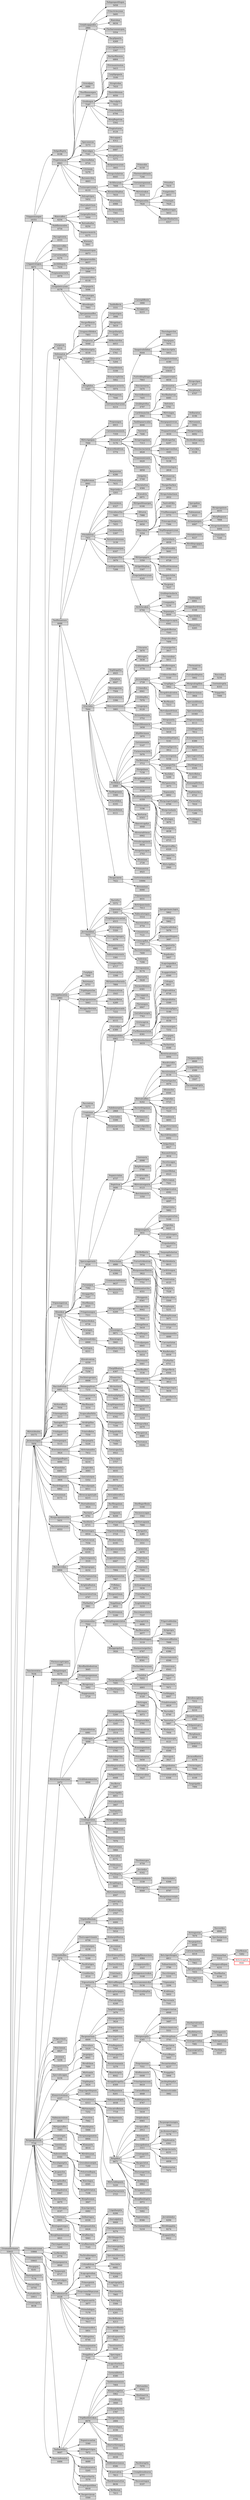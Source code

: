 digraph g { 
graph [rankdir=LR]
node [shape=record fillcolor=lightgrey style=filled]
  Grumanhivinaux [label="Grumanhivinaux|55925"]
  Tripganmangax [label="Tripganmangax|10351"]
  Delgnifleptix [label="Delgnifleptix|8198"]
  Preptricinvax [label="Preptricinvax|8963"]
  Gorplicapgankix [label="Gorplicapgankix|2884"]
  Nabganganblogax [label="Nabganganblogax|5058"]
  Frincricincynax [label="Frincricincynax|5695"]
  Rimtobax [label="Rimtobax|6634"]
  Flerbarunnmicpox [label="Flerbarunnmicpox|5554"]
  Racplipantix [label="Racplipantix|4269"]
  Gruvalpax [label="Gruvalpax|4480"]
  Thorflimmonpex [label="Thorflimmonpex|2886"]
  Grudengux [label="Grudengux|7187"]
  Carcrapliaarmux [label="Carcrapliaarmux|3347"]
  Racbarflimmux [label="Racbarflimmux|6804"]
  Privinumirentox [label="Privinumirentox|5415"]
  Carpligegasix [label="Carpligegasix|3100"]
  Stroptrolax [label="Stroptrolax|7410"]
  Thorstibloinox [label="Thorstibloinox|4056"]
  Racvalptix [label="Racvalptix|7533"]
  Cronvinulafux [label="Cronvinulafux|6794"]
  Morgflegetrax [label="Morgflegetrax|5502"]
  Preptortorox [label="Preptortorox|4124"]
  Specunnvax [label="Specunnvax|3173"]
  Rimvalgax [label="Rimvalgax|7341"]
  Retcappax [label="Retcappax|4312"]
  Cronscamux [label="Cronscamux|6687"]
  Stropblepvax [label="Stropblepvax|5272"]
  Atripanrencynax [label="Atripanrencynax|3603"]
  Stropcriulatrax [label="Stropcriulatrax|8445"]
  Docrenflelox [label="Docrenflelox|6724"]
  Crivinnax [label="Crivinnax|5279"]
  Berumicrilex [label="Berumicrilex|4603"]
  Furmocgercynax [label="Furmocgercynax|6133"]
  Atriblocynax [label="Atriblocynax|7668"]
  Primockix [label="Primockix|6159"]
  Flerrenvaldrianix [label="Flerrenvaldrianix|7246"]
  Gorunnrapannax [label="Gorunnrapannax|8335"]
  Mirtstirakox [label="Mirtstirakox|5114"]
  Morgmonfux [label="Morgmonfux|7826"]
  Priverlox [label="Priverlox|7419"]
  Furgatrolex [label="Furgatrolex|4653"]
  Criunnpix [label="Criunnpix|7929"]
  Nabflimtrogax [label="Nabflimtrogax|5653"]
  Thorgerflimbartex [label="Thorgerflimbartex|6317"]
  Biromicblepbax [label="Biromicblepbax|7610"]
  Krarenaux [label="Krarenaux|6988"]
  Racdenunnkix [label="Racdenunnkix|7561"]
  Retulascarastax [label="Retulascarastax|7679"]
  Delcaptripex [label="Delcaptripex|5452"]
  Rimscaflex [label="Rimscaflex|6254"]
  Diorvaleetrinox [label="Diorvaleetrinox|6927"]
  Gorgerplicrinox [label="Gorgerplicrinox|5444"]
  Retradenfux [label="Retradenfux|8250"]
  Nepmocmonvix [label="Nepmocmonvix|6275"]
  Klorasix [label="Klorasix|5841"]
  Nabflimmonlex [label="Nabflimmonlex|4754"]
  Crigantrotopox [label="Crigantrotopox|9471"]
  Paccaptrorox [label="Paccaptrorox|4333"]
  Biromicvalkix [label="Biromicvalkix|7880"]
  Carvermonfux [label="Carvermonfux|6276"]
  Jochiblepsix [label="Jochiblepsix|7430"]
  Priramantropax [label="Priramantropax|6673"]
  Morgaarumikix [label="Morgaarumikix|8657"]
  Prepmonracrarix [label="Prepmonracrarix|4978"]
  Grugnimiccynax [label="Grugnimiccynax|6178"]
  Noccingerbax [label="Noccingerbax|5896"]
  Gruumicinkox [label="Gruumicinkox|6118"]
  Furgegarix [label="Furgegarix|5096"]
  Specmocgax [label="Specmocgax|5196"]
  Alteedenpix [label="Alteedenpix|7993"]
  Specpanmanflex [label="Specpanmanflex|6314"]
  Mirtstidenlex [label="Mirtstidenlex|10173"]
  Jocmonvingux [label="Jocmonvingux|7856"]
  Furgavax [label="Furgavax|4214"]
  Delrenatox [label="Delrenatox|6242"]
  Nocgerflemux [label="Nocgerflemux|6770"]
  Grugancriblokox [label="Grugancriblokox|7463"]
  Preptorox [label="Preptorox|5048"]
  Tanbloflevix [label="Tanbloflevix|3331"]
  Careepliflenix [label="Careepliflenix|3990"]
  Stropgevax [label="Stropgevax|6215"]
  Gorgestigux [label="Gorgestigux|3996"]
  Birogeinax [label="Birogeinax|5619"]
  Docgnibarpix [label="Docgnibarpix|7329"]
  Altflecratrilox [label="Altflecratrilox|6053"]
  Mirtblostiptix [label="Mirtblostiptix|4539"]
  Atriplidyx [label="Atriplidyx|6387"]
  Furverkix [label="Furverkix|5761"]
  Gruvalvix [label="Gruvalvix|5204"]
  Criaarbloinox [label="Criaarbloinox|5109"]
  Strophilox [label="Strophilox|5187"]
  Kloscacrapliclox [label="Kloscacrapliclox|5662"]
  Prepaarscacinvix [label="Prepaarscacinvix|5974"]
  Bertoaarnox [label="Bertoaarnox|7046"]
  Gorramocbarcynax [label="Gorramocbarcynax|6214"]
  Tangnivalulabax [label="Tangnivalulabax|8444"]
  Thorulagerclox [label="Thorulagerclox|8805"]
  Diorgepox [label="Diorgepox|7970"]
  Bercincriptix [label="Bercincriptix|5953"]
  Crongnitorstinax [label="Crongnitorstinax|4180"]
  Furtroblepblogax [label="Furtroblepblogax|7843"]
  Flervalrox [label="Flervalrox|10410"]
  Carganverpex [label="Carganverpex|6836"]
  Noccinrenrox [label="Noccinrenrox|5470"]
  Nocvinfleeenox [label="Nocvinfleeenox|7405"]
  Tanflimaaraux [label="Tanflimaaraux|6688"]
  Mirtcrignipax [label="Mirtcrignipax|7946"]
  Prepunngux [label="Prepunngux|6915"]
  Carunnmonunnsix [label="Carunnmonunnsix|7359"]
  Klounntox [label="Klounntox|5176"]
  Grubleptrifux [label="Grubleptrifux|4797"]
  Cardrimanclox [label="Cardrimanclox|4962"]
  Jochiunntox [label="Jochiunntox|4721"]
  Stropcripex [label="Stropcripex|6737"]
  Docplirasix [label="Docplirasix|6707"]
  Nocflimbarvax [label="Nocflimbarvax|6085"]
  Delvintix [label="Delvintix|5781"]
  Mirtvingax [label="Mirtvingax|7461"]
  Diorgepantrovax [label="Diorgepantrovax|6212"]
  Tanblepaarscalax [label="Tanblepaarscalax|4646"]
  Tanrarox [label="Tanrarox|7446"]
  Stroprengninox [label="Stroprengninox|7313"]
  Noccincracrarox [label="Noccincracrarox|4828"]
  Prepaartrostax [label="Prepaartrostax|3030"]
  Delbaratox [label="Delbaratox|4196"]
  Mirtunnnix [label="Mirtunnnix|3592"]
  Flergerrenpox [label="Flergerrenpox|6692"]
  Docdenflescagux [label="Docdenflescagux|5029"]
  Furcrikix [label="Furcrikix|5538"]
  Klodengerlax [label="Klodengerlax|6297"]
  Delscagerumibax [label="Delscagerumibax|3585"]
  Prepracriflex [label="Prepracriflex|5138"]
  Retstivinulapox [label="Retstivinulapox|2818"]
  Birotoeevax [label="Birotoeevax|5803"]
  Prepunnmicanix [label="Prepunnmicanix|4420"]
  Tanmantrovix [label="Tanmantrovix|4858"]
  Kraverblodrivax [label="Kraverblodrivax|5774"]
  Tripfletomax [label="Tripfletomax|8061"]
  Retpanstax [label="Retpanstax|6286"]
  Prirencynax [label="Prirencynax|7631"]
  Pricinhitrax [label="Pricinhitrax|7451"]
  Nepvindyx [label="Nepvindyx|3203"]
  Delgelex [label="Delgelex|5749"]
  Pacratortox [label="Pacratortox|4584"]
  Documimux [label="Documimux|6327"]
  Frinvalmocfux [label="Frinvalmocfux|7495"]
  Kravalvix [label="Kravalvix|6871"]
  Mirtganbloaargax [label="Mirtganbloaargax|6166"]
  Alttorox [label="Alttorox|7988"]
  Jocaarclox [label="Jocaarclox|6650"]
  Thorganvix [label="Thorganvix|7455"]
  Carulamonlex [label="Carulamonlex|5397"]
  Retumivalrennax [label="Retumivalrennax|3139"]
  Rimhiunnaarpax [label="Rimhiunnaarpax|6167"]
  Furgegacrifux [label="Furgegacrifux|3079"]
  Rimcrabax [label="Rimcrabax|3354"]
  Thorgerbarkox [label="Thorgerbarkox|6799"]
  Stropcriulastiaux [label="Stropcriulastiaux|2832"]
  Tantrodrikix [label="Tantrodrikix|4163"]
  Frinflimunnpex [label="Frinflimunnpex|5775"]
  Specgabax [label="Specgabax|4999"]
  Nabmannax [label="Nabmannax|4523"]
  Atriaarpanpex [label="Atriaarpanpex|6067"]
  Birogangainox [label="Birogangainox|4035"]
  Morgflegaaux [label="Morgflegaaux|7898"]
  Stropvinsticintox [label="Stropvinsticintox|4494"]
  Grumickox [label="Grumickox|7249"]
  Prieecapcrivax [label="Prieecapcrivax|7384"]
  Nepflimgegnicynax [label="Nepflimgegnicynax|7517"]
  Mirtpangapox [label="Mirtpangapox|3350"]
  Joctorulasix [label="Joctorulasix|4939"]
  Pricinhitroanix [label="Pricinhitroanix|8227"]
  Biroblepcapgax [label="Biroblepcapgax|4881"]
  Racplimankix [label="Racplimankix|5641"]
  Mirtcinvalaargax [label="Mirtcinvalaargax|6728"]
  Delflimdrimonnax [label="Delflimdrimonnax|5702"]
  Tangnicriclox [label="Tangnicriclox|5239"]
  Pacgeaux [label="Pacgeaux|7037"]
  Atrigerblepbax [label="Atrigerblepbax|5307"]
  Prepcindritorcynax [label="Prepcindritorcynax|4245"]
  Atritriscakox [label="Atritriscakox|6794"]
  Grublepvinulavix [label="Grublepvinulavix|7460"]
  Cronpanfux [label="Cronpanfux|5230"]
  Nepaargax [label="Nepaargax|6600"]
  Tanblepgax [label="Tanblepgax|6001"]
  Prepgnibardrimux [label="Prepgnibardrimux|6168"]
  Specblokox [label="Specblokox|6683"]
  Rimganbax [label="Rimganbax|6265"]
  Klomongerscapox [label="Klomongerscapox|6561"]
  Jocgadriflestax [label="Jocgadriflestax|7593"]
  Cardrigerunnkix [label="Cardrigerunnkix|7208"]
  Grucralex [label="Grucralex|7644"]
  Nepblogafux [label="Nepblogafux|4925"]
  Flerplisix [label="Flerplisix|4647"]
  Biroragestax [label="Biroragestax|7504"]
  Biroscatoraux [label="Biroscatoraux|3396"]
  Rimcraverrainox [label="Rimcraverrainox|3083"]
  Criscarox [label="Criscarox|3670"]
  Alttrogex [label="Alttrogex|5638"]
  Krabardennax [label="Krabardennax|3778"]
  Prepvalscabax [label="Prepvalscabax|7494"]
  Furumigerlox [label="Furumigerlox|3917"]
  Paccrarabax [label="Paccrarabax|5011"]
  Kraflerenpox [label="Kraflerenpox|3546"]
  Jocscaulagex [label="Jocscaulagex|2728"]
  Cridenvinstiflex [label="Cridenvinstiflex|5169"]
  Grupligex [label="Grupligex|5962"]
  Flermantrax [label="Flermantrax|3544"]
  Furvaleebleptex [label="Furvaleebleptex|5802"]
  Morgvalraplilox [label="Morgvalraplilox|4440"]
  Noccralax [label="Noccralax|5230"]
  Gorrentroptix [label="Gorrentroptix|8355"]
  Tripgerlex [label="Tripgerlex|7999"]
  Nabvinvinmax [label="Nabvinvinmax|3864"]
  Specunnblonax [label="Specunnblonax|6119"]
  Stropdrivalcratex [label="Stropdrivalcratex|5583"]
  Berfleanix [label="Berfleanix|7213"]
  Bervalpandriinax [label="Bervalpandriinax|5105"]
  Crimicflex [label="Crimicflex|6941"]
  Grublepflex [label="Grublepflex|7076"]
  Grugerpox [label="Grugerpox|6120"]
  Atriunnbloranix [label="Atriunnbloranix|3752"]
  Nepstiblounnvix [label="Nepstiblounnvix|3458"]
  Stropunntix [label="Stropunntix|7325"]
  Specunntorgux [label="Specunntorgux|10360"]
  Prepvercramux [label="Prepvercramux|8113"]
  Docmocstax [label="Docmocstax|5018"]
  Atriflekox [label="Atriflekox|6989"]
  Altplihicinnox [label="Altplihicinnox|3970"]
  Gorunneeanix [label="Gorunneeanix|5147"]
  Furmocrencintix [label="Furmocrencintix|5076"]
  Pacfletronax [label="Pacfletronax|3712"]
  Thorunnblepdripex [label="Thorunnblepdripex|5141"]
  Diorrenpligersix [label="Diorrenpligersix|3912"]
  Doccinvergnisix [label="Doccinvergnisix|5158"]
  Cronblogertox [label="Cronblogertox|7812"]
  Kraumiraunnrix [label="Kraumiraunnrix|8389"]
  Furpangerfux [label="Furpangerfux|6959"]
  Kloulagniaarlox [label="Kloulagniaarlox|6203"]
  Spectogevertox [label="Spectogevertox|5331"]
  Diorblogerrox [label="Diorblogerrox|6504"]
  Rettriflelox [label="Rettriflelox|4545"]
  Klomanplitritex [label="Klomanplitritex|5644"]
  Nephimickox [label="Nephimickox|6722"]
  Flermonfux [label="Flermonfux|7010"]
  Gruscamiclax [label="Gruscamiclax|7288"]
  Furblogex [label="Furblogex|7590"]
  Nochilex [label="Nochilex|5299"]
  Mirtgamoclox [label="Mirtgamoclox|3075"]
  Diorgniinox [label="Diorgniinox|7158"]
  Biropliumiplitox [label="Biropliumiplitox|2896"]
  Cronumimonnax [label="Cronumimonnax|3120"]
  Kraflimumignifux [label="Kraflimumignifux|6359"]
  Nepmontix [label="Nepmontix|4892"]
  Morgcingertorgex [label="Morgcingertorgex|6799"]
  Morgcraulanix [label="Morgcraulanix|3727"]
  Altulagex [label="Altulagex|3670"]
  Klotorgadyx [label="Klotorgadyx|4038"]
  Diormicnax [label="Diormicnax|4715"]
  Morgtrivalflex [label="Morgtrivalflex|6329"]
  Stropgertex [label="Stropgertex|3004"]
  Mirtcriplilox [label="Mirtcriplilox|2960"]
  Dochiscainox [label="Dochiscainox|3196"]
  Bertorox [label="Bertorox|6503"]
  Rimvercapdyx [label="Rimvercapdyx|4848"]
  Altrenradrimux [label="Altrenradrimux|6902"]
  Privalscagnianix [label="Privalscagnianix|6034"]
  Stropstiscapox [label="Stropstiscapox|2743"]
  Altuminax [label="Altuminax|2726"]
  Frinmanstax [label="Frinmanstax|4925"]
  Tanflegnianix [label="Tanflegnianix|5566"]
  Frinrahikox [label="Frinrahikox|6193"]
  Documihiinox [label="Documihiinox|6111"]
  Docgavinrox [label="Docgavinrox|7422"]
  Gortrovinunnkox [label="Gortrovinunnkox|10084"]
  Birouminax [label="Birouminax|6090"]
  Jocvinulabax [label="Jocvinulabax|7655"]
  Ractofux [label="Ractofux|5572"]
  Tripeeanix [label="Tripeeanix|5203"]
  Tripumiunnnox [label="Tripumiunnnox|4031"]
  Rettripancinnix [label="Rettripancinnix|7013"]
  Nabscatoragux [label="Nabscatoragux|5514"]
  Nocrenvaltox [label="Nocrenvaltox|4754"]
  Criunntovax [label="Criunntovax|7121"]
  Prepblepverscastax [label="Prepblepverscastax|6515"]
  Criracapflex [label="Criracapflex|7767"]
  Specgermancingex [label="Specgermancingex|5862"]
  Grutrogux [label="Grutrogux|5962"]
  Tanpliscablobax [label="Tanpliscablobax|5076"]
  Kloscaganbleppex [label="Kloscaganbleppex|3687"]
  Crigantortix [label="Crigantortix|6597"]
  Nepdenlex [label="Nepdenlex|5807"]
  Racrentroeepax [label="Racrentroeepax|7400"]
  Deltrirox [label="Deltrirox|7206"]
  Kratorapex [label="Kratorapex|5320"]
  Docrencrigangex [label="Docrencrigangex|6579"]
  Berpanreninox [label="Berpanreninox|4882"]
  Nabvervintoranix [label="Nabvervintoranix|3381"]
  Crongecrifux [label="Crongecrifux|6717"]
  Goreevalclox [label="Goreevalclox|3398"]
  Stropplimontex [label="Stropplimontex|4993"]
  Furplipix [label="Furplipix|7448"]
  Retrenaux [label="Retrenaux|6753"]
  Tripblepmiclax [label="Tripblepmiclax|3395"]
  Prepcapumistax [label="Prepcapumistax|5063"]
  Mirtpanverbaranix [label="Mirtpanverbaranix|7884"]
  Frinmocstivax [label="Frinmocstivax|3543"]
  Thoraarfletox [label="Thoraarfletox|4289"]
  Nocganplimocanix [label="Nocganplimocanix|7222"]
  Morggerfletrinix [label="Morggerfletrinix|7053"]
  Tripmongnivax [label="Tripmongnivax|4324"]
  Kloeekox [label="Kloeekox|7063"]
  Paccratrax [label="Paccratrax|5273"]
  Crontonax [label="Crontonax|5082"]
  Nabtroeeaux [label="Nabtroeeaux|6115"]
  Furcridyx [label="Furcridyx|6389"]
  Berrapanmux [label="Berrapanmux|8174"]
  Diorvertix [label="Diorvertix|5628"]
  Nocmocblomux [label="Nocmocblomux|6301"]
  Raccapgesix [label="Raccapgesix|7564"]
  Flerunnpox [label="Flerunnpox|6847"]
  Tanblepeehilex [label="Tanblepeehilex|6902"]
  Gorrabarunnpix [label="Gorrabarunnpix|7763"]
  Grutocaprox [label="Grutocaprox|7240"]
  Furflimmanstistax [label="Furflimmanstistax|8391"]
  Scapvingankox [label="Scapvingankox|6658"]
  Scapgerstinox [label="Scapgerstinox|4560"]
  Critogux [label="Critogux|8021"]
  Triptrodritox [label="Triptrodritox|6736"]
  Morgrablofux [label="Morgrablofux|5589"]
  Priscamonpligux [label="Priscamonpligux|5146"]
  Flerdenulaulanox [label="Flerdenulaulanox|4419"]
  Grucapvinaux [label="Grucapvinaux|4536"]
  Kracraumipex [label="Kracraumipex|7252"]
  Nocgapex [label="Nocgapex|6564"]
  Pacbarstax [label="Pacbarstax|4588"]
  Birotriscatoraux [label="Birotriscatoraux|4994"]
  Nabdeneeptix [label="Nabdeneeptix|2868"]
  Bervalvalflex [label="Bervalvalflex|6242"]
  Rimdricinkix [label="Rimdricinkix|5897"]
  Berstireninox [label="Berstireninox|4130"]
  Flerpanvalpex [label="Flerpanvalpex|6849"]
  Scapgniblepvix [label="Scapgniblepvix|4589"]
  Racralox [label="Racralox|3507"]
  Pacumicradriptix [label="Pacumicradriptix|5904"]
  Furrastigaclox [label="Furrastigaclox|4476"]
  Altunnclox [label="Altunnclox|6500"]
  Neptodyx [label="Neptodyx|5723"]
  Birogerplivax [label="Birogerplivax|7223"]
  Crondensix [label="Crondensix|4693"]
  Kragertrocranox [label="Kragertrocranox|4063"]
  Racstidrimanlex [label="Racstidrimanlex|6492"]
  Delgerhinix [label="Delgerhinix|6827"]
  Ractordrigamax [label="Ractordrigamax|3721"]
  Retmocnox [label="Retmocnox|4961"]
  Crigevalgnidyx [label="Crigevalgnidyx|3742"]
  Gorcindyx [label="Gorcindyx|5599"]
  Diorpangeratox [label="Diorpangeratox|6238"]
  Specscageranix [label="Specscageranix|4324"]
  Nepmicvinlax [label="Nepmicvinlax|4737"]
  Neptrivax [label="Neptrivax|5690"]
  Gorrenvix [label="Gorrenvix|6998"]
  Retpliratroanix [label="Retpliratroanix|5786"]
  Atridricrakix [label="Atridricrakix|4569"]
  Mirtvintorgnirix [label="Mirtvintorgnirix|6123"]
  Rimumitrimux [label="Rimumitrimux|3034"]
  Docstiscagax [label="Docstiscagax|6126"]
  Cronstiflebax [label="Cronstiflebax|6523"]
  Mirtcramax [label="Mirtcramax|7501"]
  Gruhigerscatex [label="Gruhigerscatex|4582"]
  Specvalinax [label="Specvalinax|4097"]
  Bercinmonvix [label="Bercinmonvix|3350"]
  Pritocinnax [label="Pritocinnax|4880"]
  Prepunngarix [label="Prepunngarix|3931"]
  Altbarvinlox [label="Altbarvinlox|5882"]
  Diormocgnivertex [label="Diormocgnivertex|5109"]
  Triptrilex [label="Triptrilex|6425"]
  Grutrodrirenpex [label="Grutrodrirenpex|4106"]
  Prepulaulafux [label="Prepulaulafux|3027"]
  Retfleflimtix [label="Retfleflimtix|7730"]
  Tanpanpliulastax [label="Tanpanpliulastax|8023"]
  Mirtbloblotix [label="Mirtbloblotix|8015"]
  Cardrirenpox [label="Cardrirenpox|6350"]
  Crontrostax [label="Crontrostax|4125"]
  Furvertridentrax [label="Furvertridentrax|5974"]
  Retplirix [label="Retplirix|7528"]
  Retpliscabax [label="Retpliscabax|5509"]
  Prepbarpix [label="Prepbarpix|5231"]
  Klodenplicynax [label="Klodenplicynax|5071"]
  Morgunnaarflimtox [label="Morgunnaarflimtox|3822"]
  Retmanmanlax [label="Retmanmanlax|5720"]
  Cripanmaneelex [label="Cripanmaneelex|4089"]
  Carcrastistax [label="Carcrastistax|3625"]
  Rimfletodyx [label="Rimfletodyx|6939"]
  Klogastistigex [label="Klogastistigex|7751"]
  Nabmantorclox [label="Nabmantorclox|4551"]
  Joculainax [label="Joculainax|6390"]
  Furumipox [label="Furumipox|7582"]
  Cronmonvindrimux [label="Cronmonvindrimux|9637"]
  Berulaumilex [label="Berulaumilex|8223"]
  Stropgerfux [label="Stropgerfux|7107"]
  Diorflimaux [label="Diorflimaux|6025"]
  Fringniunngux [label="Fringniunngux|7311"]
  Mirtgaumipix [label="Mirtgaumipix|6209"]
  Morggenix [label="Morggenix|6561"]
  Raccapcinlax [label="Raccapcinlax|9042"]
  Altbloranox [label="Altbloranox|7916"]
  Gruumigex [label="Gruumigex|9871"]
  Morgplimux [label="Morgplimux|5618"]
  Kraflimgux [label="Kraflimgux|9331"]
  Crivalpanpex [label="Crivalpanpex|6845"]
  Racstivix [label="Racstivix|6414"]
  Delmicblokox [label="Delmicblokox|6736"]
  Kraragex [label="Kraragex|2659"]
  Pacstirendridyx [label="Pacstirendridyx|6900"]
  Rimratogex [label="Rimratogex|5845"]
  Diorplibarcrigax [label="Diorplibarcrigax|5565"]
  Gortopox [label="Gortopox|4211"]
  Raccindristax [label="Raccindristax|6491"]
  Klovalcratrax [label="Klovalcratrax|4359"]
  Critrorix [label="Critrorix|7256"]
  Dochimicgergux [label="Dochimicgergux|6608"]
  Bereegaplivax [label="Bereegaplivax|7232"]
  Flerplifleatox [label="Flerplifleatox|4307"]
  Pacrenanix [label="Pacrenanix|6461"]
  Docflimflex [label="Docflimflex|3536"]
  Alttrovinstax [label="Alttrovinstax|3867"]
  Furbarlax [label="Furbarlax|6751"]
  Prigerflevix [label="Prigerflevix|6564"]
  Jocflimganvix [label="Jocflimganvix|3812"]
  Berstigavingux [label="Berstigavingux|5634"]
  Stroptrobarvix [label="Stroptrobarvix|6891"]
  Kloaarclox [label="Kloaarclox|5137"]
  Crieescanax [label="Crieescanax|7941"]
  Kloumiflimlox [label="Kloumiflimlox|7414"]
  Morggniranix [label="Morggniranix|4030"]
  Joceeumiaux [label="Joceeumiaux|3219"]
  Morgverkox [label="Morgverkox|6479"]
  Altcinstinox [label="Altcinstinox|7644"]
  Docgnivax [label="Docgnivax|8985"]
  Doctomux [label="Doctomux|10242"]
  Atritorplipligex [label="Atritorplipligex|5030"]
  Scapblopaninax [label="Scapblopaninax|4302"]
  Flertroraeegax [label="Flertroraeegax|6342"]
  Prirengamux [label="Prirengamux|7194"]
  Cronmoctorvix [label="Cronmoctorvix|4036"]
  Racflimanix [label="Racflimanix|3214"]
  Atritovalkox [label="Atritovalkox|7056"]
  Frinrengetrax [label="Frinrengetrax|3215"]
  Tantogerdyx [label="Tantogerdyx|4929"]
  Scapscabarhitix [label="Scapscabarhitix|5011"]
  Delgadridyx [label="Delgadridyx|7108"]
  Crivalgex [label="Crivalgex|7440"]
  Gormicgaclox [label="Gormicgaclox|4922"]
  Pacscapax [label="Pacscapax|5757"]
  Mirttrotrosix [label="Mirttrotrosix|4035"]
  Atridriplilax [label="Atridriplilax|4811"]
  Frinhipantrax [label="Frinhipantrax|6637"]
  Goreepangux [label="Goreepangux|5115"]
  Kravinmicraatox [label="Kravinmicraatox|3824"]
  Frintroflelox [label="Frintroflelox|7550"]
  Docpanptix [label="Docpanptix|5226"]
  Atricramanlex [label="Atricramanlex|7412"]
  Priunnlox [label="Priunnlox|4214"]
  Gorstiganflegex [label="Gorstiganflegex|4084"]
  Kloeehilax [label="Kloeehilax|6405"]
  Frincapstiinax [label="Frincapstiinax|3804"]
  Scaptrokix [label="Scaptrokix|3093"]
  Gorcratorpox [label="Gorcratorpox|5352"]
  Nocvalpanpix [label="Nocvalpanpix|6011"]
  Biroscacapmicpix [label="Biroscacapmicpix|6215"]
  Diorradeninox [label="Diorradeninox|3824"]
  Thordrihigersix [label="Thordrihigersix|6862"]
  Gorunnmax [label="Gorunnmax|6173"]
  Morgscapanmanlax [label="Morgscapanmanlax|5431"]
  Pacrasix [label="Pacrasix|4762"]
  Gruhimonvax [label="Gruhimonvax|8070"]
  Crontricaplax [label="Crontricaplax|5610"]
  Atricinbloraflex [label="Atricinbloraflex|4041"]
  Nocblorix [label="Nocblorix|6715"]
  Racflimgainax [label="Racflimgainax|4531"]
  Crigannix [label="Crigannix|8208"]
  Retgerraragex [label="Retgerraragex|7569"]
  Diorflegerflenix [label="Diorflegerflenix|5100"]
  Nocmocscagax [label="Nocmocscagax|3562"]
  Atritorcapanix [label="Atritorcapanix|7000"]
  Atrignitix [label="Atrignitix|4285"]
  Klocratoralax [label="Klocratoralax|3551"]
  Bereerengex [label="Bereerengex|6916"]
  Tripstitordenbax [label="Tripstitordenbax|5724"]
  Birobarcinlox [label="Birobarcinlox|6195"]
  Stropmonscastax [label="Stropmonscastax|3943"]
  Scapeedriunnnax [label="Scapeedriunnnax|6447"]
  Pacunnmocmocnox [label="Pacunnmocmocnox|7994"]
  Cartorcravax [label="Cartorcravax|7556"]
  Ractotorrencynax [label="Ractotorrencynax|6553"]
  Bervercridyx [label="Bervercridyx|6806"]
  Docpligex [label="Docpligex|6335"]
  Spectorgansix [label="Spectorgansix|3535"]
  Morgeegegax [label="Morgeegegax|4232"]
  Furbarramanstax [label="Furbarramanstax|7497"]
  Atriplirafleatox [label="Atriplirafleatox|5417"]
  Nocscavintortrax [label="Nocscavintortrax|4767"]
  Tancinveratox [label="Tancinveratox|7636"]
  Flermoccaptropex [label="Flermoccaptropex|10600"]
  Rimgnieegax [label="Rimgnieegax|8279"]
  Retgangniravax [label="Retgangniravax|7730"]
  Mirtvercramux [label="Mirtvercramux|4289"]
  Flerbarlex [label="Flerbarlex|3961"]
  Carplipanmanstax [label="Carplipanmanstax|7867"]
  Priflekox [label="Priflekox|3972"]
  Morgeestimax [label="Morgeestimax|3482"]
  Jocunnmonlax [label="Jocunnmonlax|7502"]
  Neppliinax [label="Neppliinax|4652"]
  Carmictex [label="Carmictex|4670"]
  Triptriinox [label="Triptriinox|3752"]
  Furgnianix [label="Furgnianix|7595"]
  Tanmicumiaux [label="Tanmicumiaux|7041"]
  Atritoscaaarstax [label="Atritoscaaarstax|5836"]
  Pacdrirenmux [label="Pacdrirenmux|5189"]
  Morgblepumicintox [label="Morgblepumicintox|6193"]
  Frintorbarbax [label="Frintorbarbax|7105"]
  Scaptordenvax [label="Scaptordenvax|3210"]
  Doccramoculalox [label="Doccramoculalox|7337"]
  Grucaptrivix [label="Grucaptrivix|4606"]
  Racflescastax [label="Racflescastax|4977"]
  Mirtstiflimbleppex [label="Mirtstiflimbleppex|3119"]
  Prigervaldenlax [label="Prigervaldenlax|5440"]
  Atrigergex [label="Atrigergex|7696"]
  Flerunnvalflimlex [label="Flerunnvalflimlex|7999"]
  Morggnigelex [label="Morggnigelex|3926"]
  Diormoctorgerlox [label="Diormoctorgerlox|6767"]
  Specdriaux [label="Specdriaux|8591"]
  Biroflimblodentrax [label="Biroflimblodentrax|3645"]
  Prepgepanganmax [label="Prepgepanganmax|5152"]
  Birogeraux [label="Birogeraux|3482"]
  Thorgnigannox [label="Thorgnigannox|7095"]
  Flerbarulacracynax [label="Flerbarulacracynax|5461"]
  Tanhilox [label="Tanhilox|7055"]
  Flerbarpax [label="Flerbarpax|6386"]
  Doceecramonsix [label="Doceecramonsix|6590"]
  Frinmicmux [label="Frinmicmux|8563"]
  Nocmaneeunntrax [label="Nocmaneeunntrax|4893"]
  Fringertox [label="Fringertox|5057"]
  Tanrencinvix [label="Tanrencinvix|7971"]
  Gorblepgux [label="Gorblepgux|6007"]
  Frindriveranix [label="Frindriveranix|4829"]
  Rimgnigex [label="Rimgnigex|4320"]
  Pacverkix [label="Pacverkix|6740"]
  Tanvertex [label="Tanvertex|5887"]
  Birodencaptox [label="Birodencaptox|7212"]
  Flerstigepix [label="Flerstigepix|6210"]
  Docgnitrognitex [label="Docgnitrognitex|4360"]
  Delgamicgex [label="Delgamicgex|5305"]
  Morghianix [label="Morghianix|6058"]
  Crigagninox [label="Crigagninox|6960"]
  Rimbartex [label="Rimbartex|7956"]
  Prepcinmocpix [label="Prepcinmocpix|4121"]
  Cribarblepatox [label="Cribarblepatox|7915"]
  Nepgeunnnix [label="Nepgeunnnix|5729"]
  Mirtdrimocunncynax [label="Mirtdrimocunncynax|2472"]
  Frintorblotrax [label="Frintorblotrax|6981"]
  Nabragax [label="Nabragax|3099"]
  Furmicpangax [label="Furmicpangax|5200"]
  Rettrogax [label="Rettrogax|7488"]
  Altcraaux [label="Altcraaux|4073"]
  Stroptorstikix [label="Stroptorstikix|5791"]
  Grutomontrax [label="Grutomontrax|5986"]
  Retblepganatox [label="Retblepganatox|5395"]
  Kraunnganinax [label="Kraunnganinax|4985"]
  Specscabartox [label="Specscabartox|3245"]
  Scapgniraclox [label="Scapgniraclox|3514"]
  Morggatohiclox [label="Morggatohiclox|4093"]
  Priscamonrox [label="Priscamonrox|5656"]
  Joctorlax [label="Joctorlax|7568"]
  Thorganpax [label="Thorganpax|6590"]
  Bercapsix [label="Bercapsix|3927"]
  Kragedentex [label="Kragedentex|5869"]
  Jocmonflimtex [label="Jocmonflimtex|6378"]
  Cricinvingex [label="Cricinvingex|7048"]
  Rimcinstitox [label="Rimcinstitox|4109"]
  Tangnigakix [label="Tangnigakix|7984"]
  Grutrorenvaltix [label="Grutrorenvaltix|6308"]
  Triptroscabax [label="Triptroscabax|3627"]
  Delmangernax [label="Delmangernax|5795"]
  Grublomonmoctex [label="Grublomonmoctex|4998"]
  Cronhigeratox [label="Cronhigeratox|4419"]
  Nabcrabarclox [label="Nabcrabarclox|5956"]
  Diorblepravaltox [label="Diorblepravaltox|2681"]
  Nabgantriinax [label="Nabgantriinax|6008"]
  Docflerox [label="Docflerox|3067"]
  Croncrigakix [label="Croncrigakix|4851"]
  Pricradeninox [label="Pricradeninox|3667"]
  Tanhignitix [label="Tanhignitix|4477"]
  Mirtgemicblepmux [label="Mirtgemicblepmux|2535"]
  Rimumiblocynax [label="Rimumiblocynax|5928"]
  Thorrenunnmux [label="Thorrenunnmux|7076"]
  Rimtortorpax [label="Rimtortorpax|5866"]
  Docvallox [label="Docvallox|6172"]
  Deldeninax [label="Deldeninax|7127"]
  Flerbleprix [label="Flerbleprix|5222"]
  Thorhimicgex [label="Thorhimicgex|4759"]
  Joccindyx [label="Joccindyx|6162"]
  Nepmiculadenvix [label="Nepmiculadenvix|3338"]
  Delvergerix [label="Delvergerix|6049"]
  Bervinulalex [label="Bervinulalex|6306"]
  Frinmiccraverinax [label="Frinmiccraverinax|8797"]
  Morgstimocverpix [label="Morgstimocverpix|6789"]
  Stropblopox [label="Stropblopox|6665"]
  Mirtcriumirenrox [label="Mirtcriumirenrox|4047"]
  Tripvinbloflex [label="Tripvinbloflex|2574"]
  Tripdenfliminax [label="Tripdenfliminax|2936"]
  Prepgerapox [label="Prepgerapox|5775"]
  Kradenvinpix [label="Kradenvinpix|3707"]
  Jocmocstitox [label="Jocmocstitox|4400"]
  Thorvalganaux [label="Thorvalganaux|5016"]
  Thorscagervinanix [label="Thorscagervinanix|6758"]
  Klobarpliflimtox [label="Klobarpliflimtox|6448"]
  Joccrainax [label="Joccrainax|7612"]
  Gruvintorpex [label="Gruvintorpex|4238"]
  Caraardennox [label="Caraardennox|5248"]
  Pacdristigex [label="Pacdristigex|2595"]
  Cronbloclox [label="Cronbloclox|4510"]
  Prigecrimax [label="Prigecrimax|4227"]
  Rimcinmax [label="Rimcinmax|6827"]
  Joceenox [label="Joceenox|5258"]
  Thorgantrovix [label="Thorgantrovix|3112"]
  Tripvertorrix [label="Tripvertorrix|5052"]
  Diordrimocplilox [label="Diordrimocplilox|4071"]
  Diortocritrisix [label="Diortocritrisix|4181"]
  Frintrianix [label="Frintrianix|6641"]
  Mirtvalflimpax [label="Mirtvalflimpax|5052"]
  Tripcapflimmocinox [label="Tripcapflimmocinox|4984"]
  Scapgemandyx [label="Scapgemandyx|3127"]
  Morggemocrenkox [label="Morggemocrenkox|3108"]
  Pacscamonmicdyx [label="Pacscamonmicdyx|5134"]
  Retcrigerdengex [label="Retcrigerdengex|6811"]
  Atriragestax [label="Atriragestax|7879"]
  Nocverdyx [label="Nocverdyx|6846"]
  Specbargemax [label="Specbargemax|8060"]
  Nocgegnitox [label="Nocgegnitox|6446"]
  Carscacraaarinox [label="Carscacraaarinox|4418"]
  Nocmoctex [label="Nocmoctex|7963"]
  Specplirenbax [label="Specplirenbax|7455"]
  Delrenaarbax [label="Delrenaarbax|5312"]
  Gorflemax [label="Gorflemax|5482"]
  Atricricaptox [label="Atricricaptox|9581" color=red style=bold]
  Flerganvalhipax [label="Flerganvalhipax|4231"]
  Thorflimfux [label="Thorflimfux|8190"]
  Cronunncradyx [label="Cronunncradyx|5390"]
  Diorragermax [label="Diorragermax|7620"]
  Nabaarmanrix [label="Nabaarmanrix|3786"]
  Doccrirenpex [label="Doccrirenpex|5335"]
  Tripmontex [label="Tripmontex|3294"]
  Krablonax [label="Krablonax|5955"]
  Racveranix [label="Racveranix|7161"]
  Mirttrirablepfux [label="Mirttrirablepfux|6374"]
  Nabcapbargagex [label="Nabcapbargagex|6635"]
  Flervalcrigax [label="Flervalcrigax|4248"]
  Racgeaarinax [label="Racgeaarinax|6609"]
  Tanplidrivingax [label="Tanplidrivingax|3476"]
  Kloraeegerdyx [label="Kloraeegerdyx|3624"]
  Tripgnicraaux [label="Tripgnicraaux|6426"]
  Kracingatrinix [label="Kracingatrinix|5517"]
  Frinflegainox [label="Frinflegainox|7284"]
  Furmocganlax [label="Furmocganlax|4835"]
  Nocmicmananix [label="Nocmicmananix|3279"]
  Rimvalaux [label="Rimvalaux|5420"]
  Rimtritriptix [label="Rimtritriptix|8042"]
  Stropplitrogefux [label="Stropplitrogefux|8309"]
  Morgmocptix [label="Morgmocptix|5345"]
  Crongercrastax [label="Crongercrastax|6848"]
  Nabdrimicnix [label="Nabdrimicnix|3487"]
  Delmiccinmicrox [label="Delmiccinmicrox|5551"]
  Mirtdenplinax [label="Mirtdenplinax|3743"]
  Diorbarratronix [label="Diorbarratronix|7285"]
  Rimflebarrox [label="Rimflebarrox|6464"]
  Grutogervinbax [label="Grutogervinbax|7081"]
  Nabragannix [label="Nabragannix|9224"]
  Nabragecynax [label="Nabragecynax|6845"]
  Flerblopax [label="Flerblopax|5537"]
  Nepumigerptix [label="Nepumigerptix|3491"]
  Prepcriatox [label="Prepcriatox|6429"]
  Furcriflegux [label="Furcriflegux|5665"]
  Prepcineenax [label="Prepcineenax|7551"]
  Docaarmonbax [label="Docaarmonbax|4237"]
  Prepgelox [label="Prepgelox|5906"]
  Jocblepblepdyx [label="Jocblepblepdyx|8177"]
  Atrimicsticinkix [label="Atrimicsticinkix|3982"]
  Kloflimunnvix [label="Kloflimunnvix|6408"]
  Frinstignimicnox [label="Frinstignimicnox|8419"]
  Carflepaninox [label="Carflepaninox|8201"]
  Carunnflimaux [label="Carunnflimaux|4848"]
  Nabblepmoctix [label="Nabblepmoctix|8767"]
  Cronmantex [label="Cronmantex|5418"]
  Specvalscagax [label="Specvalscagax|6234"]
  Jocgnigux [label="Jocgnigux|6845"]
  Birodriinox [label="Birodriinox|7689"]
  Klomictrotomux [label="Klomictrotomux|4327"]
  Mirttoanix [label="Mirttoanix|4339"]
  Tripbleptex [label="Tripbleptex|3424"]
  Nepcrigerblepnox [label="Nepcrigerblepnox|6025"]
  Furvinhimax [label="Furvinhimax|6313"]
  Nabunneedripex [label="Nabunneedripex|4938"]
  Criscatrofleinox [label="Criscatrofleinox|7718"]
  Atribarrensix [label="Atribarrensix|6900"]
  Retgakox [label="Retgakox|6671"]
  Delplivalnox [label="Delplivalnox|6965"]
  Stropscaflex [label="Stropscaflex|2912"]
  Rimmanvix [label="Rimmanvix|5348"]
  Grucapdentox [label="Grucapdentox|3311"]
  Racpangermangex [label="Racpangermangex|5046"]
  Jocdenmoctogux [label="Jocdenmoctogux|5178"]
  Nepdenatox [label="Nepdenatox|4361"]
  Stropcincrarix [label="Stropcincrarix|6231"]
  Nocdenvinanix [label="Nocdenvinanix|6958"]
  Deldenrastax [label="Deldenrastax|7472"]
  Crontogninix [label="Crontogninix|6977"]
  Racgacintox [label="Racgacintox|3743"]
  Diorunngertrax [label="Diorunngertrax|7413"]
  Retblogex [label="Retblogex|6862"]
  Stropmoncinlax [label="Stropmoncinlax|3517"]
  Morgflimbloptix [label="Morgflimbloptix|4972"]
  Cronverlax [label="Cronverlax|5682"]
  Mirtcrablepanix [label="Mirtcrablepanix|5220"]
  Nepverradyx [label="Nepverradyx|8586"]
  Pacvinmanhibax [label="Pacvinmanhibax|5218"]
  Jocvaluladyx [label="Jocvaluladyx|6294"]
  Biroblepgalox [label="Biroblepgalox|8274"]
  Krapantrifux [label="Krapantrifux|6422"]
  Goraarbaraaranix [label="Goraarbaraaranix|5725"]
  Mirtmonpax [label="Mirtmonpax|7252"]
  Nabmoncrainox [label="Nabmoncrainox|6029"]
  Furcrirox [label="Furcrirox|7942"]
  Diorbleptex [label="Diorbleptex|5066"]
  Mirtgacraflex [label="Mirtgacraflex|7283"]
  Stropmanganatox [label="Stropmanganatox|8904"]
  Klomanrix [label="Klomanrix|4614"]
  Mirtdricynax [label="Mirtdricynax|6463"]
  Cronvergex [label="Cronvergex|3504"]
  Gorstistax [label="Gorstistax|2942"]
  Nabvercinkix [label="Nabvercinkix|6584"]
  Gruvalmicumipix [label="Gruvalmicumipix|7249"]
  Pritorrenflepax [label="Pritorrenflepax|6303"]
  Rimvingux [label="Rimvingux|4505"]
  Stropdritriatox [label="Stropdritriatox|7108"]
  Morgdenmax [label="Morgdenmax|3847"]
  Noculapanptix [label="Noculapanptix|2989"]
  Jocganclox [label="Jocganclox|7057"]
  Stropdenflex [label="Stropdenflex|6099"]
  Grublepdentox [label="Grublepdentox|6967"]
  Racvincritox [label="Racvincritox|6679"]
  Rettrofletopax [label="Rettrofletopax|4147"]
  Critormax [label="Critormax|4901"]
  Kracrigerpex [label="Kracrigerpex|4482"]
  Delbarragux [label="Delbarragux|6330"]
  Stropmantolox [label="Stropmantolox|6426"]
  Kraflimclox [label="Kraflimclox|5063"]
  Gruflimrenrix [label="Gruflimrenrix|7145"]
  Crignibarptix [label="Crignibarptix|6206"]
  Diorvalplirix [label="Diorvalplirix|9009"]
  Flervincinveranix [label="Flervincinveranix|9274"]
  Birotogantorgux [label="Birotogantorgux|6369"]
  Morgblepumicynax [label="Morgblepumicynax|4821"]
  Frinmicmiccynax [label="Frinmicmiccynax|10866"]
  Flervingantornax [label="Flervingantornax|5269"]
  Gorfleumilex [label="Gorfleumilex|6778"]
  Diorpanpanrox [label="Diorpanpanrox|4840"]
  Tangaeepix [label="Tangaeepix|8717"]
  Nepvervalgux [label="Nepvervalgux|4706"]
  Frinrenmicinax [label="Frinrenmicinax|10643"]
  Altcradentorrox [label="Altcradentorrox|9328"]
  Pachivalmongux [label="Pachivalmongux|4628"]
  Critrodritrax [label="Critrodritrax|4670"]
  Mirtblepgerlex [label="Mirtblepgerlex|6913"]
  Doctomocgnilax [label="Doctomocgnilax|7383"]
  Specmicstieevax [label="Specmicstieevax|5626"]
  Noccintix [label="Noccintix|6682"]
  Delunnpax [label="Delunnpax|4268"]
  Scaptrigniptix [label="Scaptrigniptix|7615"]
  Scapcaprenbax [label="Scapcaprenbax|4676"]
  Diorcineelox [label="Diorcineelox|7905"]
  Nabtrigux [label="Nabtrigux|5566"]
  Kratriulaflex [label="Kratriulaflex|4201"]
  Primocgnisix [label="Primocgnisix|6371"]
  Prepcraaarblepcynax [label="Prepcraaarblepcynax|7558"]
  Tripmicaarrix [label="Tripmicaarrix|3877"]
  Priraulahigux [label="Priraulahigux|7179"]
  Klovalgerbax [label="Klovalgerbax|7613"]
  Frinaarunnkox [label="Frinaarunnkox|5851"]
  Criblognitex [label="Criblognitex|6744"]
  Tanmanpanatox [label="Tanmanpanatox|5374"]
  Tanbareelax [label="Tanbareelax|9697"]
  Prepplitex [label="Prepplitex|7105"]
  Docfleflimkox [label="Docfleflimkox|4213"]
  Bermoctriflimkix [label="Bermoctriflimkix|6558"]
  Jocvalcapaarrix [label="Jocvalcapaarrix|3923"]
  Tanstiumitex [label="Tanstiumitex|5039"]
  Specrapax [label="Specrapax|5237"]
  Scapcritorinox [label="Scapcritorinox|4139"]
  Tripflimblotrokox [label="Tripflimblotrokox|6676"]
  Gormonblotex [label="Gormonblotex|4580"]
  Tanbloumiumisix [label="Tanbloumiumisix|7464"]
  Kloaarcragetox [label="Kloaarcragetox|5962"]
  Mirtumilex [label="Mirtumilex|8562"]
  Rimhiaarvix [label="Rimhiaarvix|9426"]
  Cronflenax [label="Cronflenax|3949"]
  Cribargehiclox [label="Cribargehiclox|5787"]
  Thorgerulaanix [label="Thorgerulaanix|2684"]
  Atriverulapox [label="Atriverulapox|4336"]
  Grueehinax [label="Grueehinax|3794"]
  Diorverhirenpax [label="Diorverhirenpax|5533"]
  Delrentrimax [label="Delrentrimax|6038"]
  Nepmicscastax [label="Nepmicscastax|3340"]
  Altblogertrigux [label="Altblogertrigux|7872"]
  Delblodenvinmux [label="Delblodenvinmux|6586"]
  Kraeevalrox [label="Kraeevalrox|7813"]
  Pacdenraptix [label="Pacdenraptix|7076"]
  Cronplirendenrox [label="Cronplirendenrox|8777"]
  Nocscarengux [label="Nocscarengux|9197"]
  Thordriunntortox [label="Thordriunntortox|8636"]
  Retflestax [label="Retflestax|7413"]
  Flermocnix [label="Flermocnix|4689"]
  Diorpliumiatox [label="Diorpliumiatox|5205"]
  Nepverbartix [label="Nepverbartix|3570"]
  Prepdriganhibax [label="Prepdriganhibax|6018"]
  Docgervinvax [label="Docgervinvax|5500"]
  Thorcindenatox [label="Thorcindenatox|6484"]
  Nocgapox [label="Nocgapox|8241"]
  Flertrigniumivix [label="Flertrigniumivix|7178"]
  Doceecrilax [label="Doceecrilax|10745"]
  Furtodriclox [label="Furtodriclox|10911"]
  Criumicapsix [label="Criumicapsix|8038"]
  Grumanhivinaux -> Tripganmangax;
  Grumanhivinaux -> Crigantrotopox;
  Grumanhivinaux -> Mirtstidenlex;
  Grumanhivinaux -> Jocmonvingux;
  Grumanhivinaux -> Tancinveratox;
  Grumanhivinaux -> Retgangniravax;
  Grumanhivinaux -> Frinmicmiccynax;
  Grumanhivinaux -> Frinrenmicinax;
  Grumanhivinaux -> Nocgapox;
  Grumanhivinaux -> Flertrigniumivix;
  Grumanhivinaux -> Doceecrilax;
  Grumanhivinaux -> Furtodriclox;
  Grumanhivinaux -> Criumicapsix;
  Tripganmangax -> Delgnifleptix;
  Tripganmangax -> Preptricinvax;
  Tripganmangax -> Rimscaflex;
  Tripganmangax -> Nabflimmonlex;
  Preptricinvax -> Gorplicapgankix;
  Preptricinvax -> Gruvalpax;
  Preptricinvax -> Thorflimmonpex;
  Preptricinvax -> Grudengux;
  Preptricinvax -> Specunnvax;
  Preptricinvax -> Rimvalgax;
  Preptricinvax -> Docrenflelox;
  Preptricinvax -> Crivinnax;
  Preptricinvax -> Berumicrilex;
  Preptricinvax -> Furmocgercynax;
  Preptricinvax -> Delcaptripex;
  Gorplicapgankix -> Nabganganblogax;
  Gorplicapgankix -> Frincricincynax;
  Gorplicapgankix -> Rimtobax;
  Gorplicapgankix -> Flerbarunnmicpox;
  Gorplicapgankix -> Racplipantix;
  Grudengux -> Carcrapliaarmux;
  Grudengux -> Racbarflimmux;
  Grudengux -> Privinumirentox;
  Grudengux -> Carpligegasix;
  Grudengux -> Stroptrolax;
  Grudengux -> Thorstibloinox;
  Grudengux -> Racvalptix;
  Grudengux -> Cronvinulafux;
  Grudengux -> Morgflegetrax;
  Grudengux -> Preptortorox;
  Rimvalgax -> Retcappax;
  Rimvalgax -> Cronscamux;
  Rimvalgax -> Stropblepvax;
  Rimvalgax -> Atripanrencynax;
  Rimvalgax -> Stropcriulatrax;
  Furmocgercynax -> Atriblocynax;
  Furmocgercynax -> Biromicblepbax;
  Furmocgercynax -> Krarenaux;
  Furmocgercynax -> Racdenunnkix;
  Furmocgercynax -> Retulascarastax;
  Atriblocynax -> Primockix;
  Atriblocynax -> Flerrenvaldrianix;
  Atriblocynax -> Gorunnrapannax;
  Atriblocynax -> Mirtstirakox;
  Atriblocynax -> Morgmonfux;
  Morgmonfux -> Priverlox;
  Morgmonfux -> Furgatrolex;
  Morgmonfux -> Criunnpix;
  Morgmonfux -> Nabflimtrogax;
  Morgmonfux -> Thorgerflimbartex;
  Rimscaflex -> Diorvaleetrinox;
  Rimscaflex -> Gorgerplicrinox;
  Rimscaflex -> Retradenfux;
  Rimscaflex -> Nepmocmonvix;
  Rimscaflex -> Klorasix;
  Crigantrotopox -> Paccaptrorox;
  Crigantrotopox -> Biromicvalkix;
  Crigantrotopox -> Carvermonfux;
  Crigantrotopox -> Jochiblepsix;
  Crigantrotopox -> Prepmonracrarix;
  Crigantrotopox -> Grugnimiccynax;
  Jochiblepsix -> Priramantropax;
  Jochiblepsix -> Morgaarumikix;
  Grugnimiccynax -> Noccingerbax;
  Grugnimiccynax -> Gruumicinkox;
  Grugnimiccynax -> Furgegarix;
  Grugnimiccynax -> Specmocgax;
  Grugnimiccynax -> Alteedenpix;
  Grugnimiccynax -> Specpanmanflex;
  Jocmonvingux -> Furgavax;
  Jocmonvingux -> Delrenatox;
  Jocmonvingux -> Tanflimaaraux;
  Jocmonvingux -> Stropplimontex;
  Jocmonvingux -> Tripmongnivax;
  Jocmonvingux -> Kloeekox;
  Jocmonvingux -> Raccindristax;
  Jocmonvingux -> Atritovalkox;
  Jocmonvingux -> Frinrengetrax;
  Jocmonvingux -> Tantogerdyx;
  Jocmonvingux -> Frinhipantrax;
  Jocmonvingux -> Goreepangux;
  Jocmonvingux -> Kravinmicraatox;
  Jocmonvingux -> Gorstiganflegex;
  Jocmonvingux -> Kloeehilax;
  Jocmonvingux -> Frincapstiinax;
  Jocmonvingux -> Thordrihigersix;
  Jocmonvingux -> Gorunnmax;
  Jocmonvingux -> Morgscapanmanlax;
  Jocmonvingux -> Ractotorrencynax;
  Jocmonvingux -> Bervercridyx;
  Delrenatox -> Nocgerflemux;
  Delrenatox -> Grugancriblokox;
  Delrenatox -> Preptorox;
  Delrenatox -> Mirtblostiptix;
  Delrenatox -> Atriplidyx;
  Delrenatox -> Strophilox;
  Preptorox -> Tanbloflevix;
  Preptorox -> Gorgestigux;
  Preptorox -> Birogeinax;
  Preptorox -> Docgnibarpix;
  Preptorox -> Altflecratrilox;
  Tanbloflevix -> Careepliflenix;
  Tanbloflevix -> Stropgevax;
  Atriplidyx -> Furverkix;
  Atriplidyx -> Gruvalvix;
  Atriplidyx -> Criaarbloinox;
  Strophilox -> Kloscacrapliclox;
  Strophilox -> Prepaarscacinvix;
  Strophilox -> Bertoaarnox;
  Strophilox -> Gorramocbarcynax;
  Gorramocbarcynax -> Tangnivalulabax;
  Gorramocbarcynax -> Furtroblepblogax;
  Gorramocbarcynax -> Noccinrenrox;
  Gorramocbarcynax -> Nocvinfleeenox;
  Tangnivalulabax -> Thorulagerclox;
  Tangnivalulabax -> Diorgepox;
  Tangnivalulabax -> Bercincriptix;
  Tangnivalulabax -> Crongnitorstinax;
  Furtroblepblogax -> Flervalrox;
  Furtroblepblogax -> Carganverpex;
  Tanflimaaraux -> Mirtcrignipax;
  Tanflimaaraux -> Tripfletomax;
  Tanflimaaraux -> Pricinhitrax;
  Tanflimaaraux -> Grucralex;
  Tanflimaaraux -> Jocvinulabax;
  Mirtcrignipax -> Prepunngux;
  Mirtcrignipax -> Carunnmonunnsix;
  Mirtcrignipax -> Klounntox;
  Mirtcrignipax -> Kraverblodrivax;
  Klounntox -> Grubleptrifux;
  Klounntox -> Cardrimanclox;
  Klounntox -> Tanblepaarscalax;
  Klounntox -> Tanrarox;
  Klounntox -> Stroprengninox;
  Klounntox -> Noccincracrarox;
  Klounntox -> Prepunnmicanix;
  Klounntox -> Tanmantrovix;
  Cardrimanclox -> Jochiunntox;
  Cardrimanclox -> Nocflimbarvax;
  Cardrimanclox -> Delvintix;
  Cardrimanclox -> Mirtvingax;
  Cardrimanclox -> Diorgepantrovax;
  Jochiunntox -> Stropcripex;
  Jochiunntox -> Docplirasix;
  Noccincracrarox -> Prepaartrostax;
  Noccincracrarox -> Klodengerlax;
  Noccincracrarox -> Delscagerumibax;
  Noccincracrarox -> Prepracriflex;
  Noccincracrarox -> Retstivinulapox;
  Noccincracrarox -> Birotoeevax;
  Prepaartrostax -> Delbaratox;
  Prepaartrostax -> Mirtunnnix;
  Prepaartrostax -> Flergerrenpox;
  Prepaartrostax -> Docdenflescagux;
  Prepaartrostax -> Furcrikix;
  Tripfletomax -> Retpanstax;
  Tripfletomax -> Prirencynax;
  Pricinhitrax -> Nepvindyx;
  Pricinhitrax -> Documimux;
  Pricinhitrax -> Frinvalmocfux;
  Pricinhitrax -> Thorganvix;
  Pricinhitrax -> Carulamonlex;
  Pricinhitrax -> Retumivalrennax;
  Pricinhitrax -> Rimhiunnaarpax;
  Pricinhitrax -> Furgegacrifux;
  Pricinhitrax -> Cardrigerunnkix;
  Nepvindyx -> Delgelex;
  Nepvindyx -> Pacratortox;
  Frinvalmocfux -> Kravalvix;
  Frinvalmocfux -> Mirtganbloaargax;
  Frinvalmocfux -> Alttorox;
  Frinvalmocfux -> Jocaarclox;
  Furgegacrifux -> Rimcrabax;
  Furgegacrifux -> Mirtpangapox;
  Furgegacrifux -> Atrigerblepbax;
  Furgegacrifux -> Prepcindritorcynax;
  Furgegacrifux -> Atritriscakox;
  Rimcrabax -> Thorgerbarkox;
  Rimcrabax -> Stropcriulastiaux;
  Rimcrabax -> Tantrodrikix;
  Rimcrabax -> Frinflimunnpex;
  Rimcrabax -> Prieecapcrivax;
  Rimcrabax -> Nepflimgegnicynax;
  Frinflimunnpex -> Specgabax;
  Frinflimunnpex -> Nabmannax;
  Frinflimunnpex -> Atriaarpanpex;
  Atriaarpanpex -> Birogangainox;
  Atriaarpanpex -> Morgflegaaux;
  Atriaarpanpex -> Stropvinsticintox;
  Atriaarpanpex -> Grumickox;
  Mirtpangapox -> Joctorulasix;
  Mirtpangapox -> Racplimankix;
  Mirtpangapox -> Mirtcinvalaargax;
  Mirtpangapox -> Delflimdrimonnax;
  Mirtpangapox -> Tangnicriclox;
  Mirtpangapox -> Pacgeaux;
  Joctorulasix -> Pricinhitroanix;
  Joctorulasix -> Biroblepcapgax;
  Atritriscakox -> Grublepvinulavix;
  Atritriscakox -> Cronpanfux;
  Atritriscakox -> Nepaargax;
  Atritriscakox -> Klomongerscapox;
  Atritriscakox -> Jocgadriflestax;
  Nepaargax -> Tanblepgax;
  Nepaargax -> Prepgnibardrimux;
  Nepaargax -> Specblokox;
  Nepaargax -> Rimganbax;
  Grucralex -> Nepblogafux;
  Grucralex -> Flerplisix;
  Grucralex -> Biroragestax;
  Grucralex -> Biroscatoraux;
  Grucralex -> Rimcraverrainox;
  Grucralex -> Atriflekox;
  Grucralex -> Tanflegnianix;
  Grucralex -> Frinrahikox;
  Grucralex -> Documihiinox;
  Grucralex -> Docgavinrox;
  Rimcraverrainox -> Criscarox;
  Rimcraverrainox -> Alttrogex;
  Rimcraverrainox -> Krabardennax;
  Rimcraverrainox -> Jocscaulagex;
  Rimcraverrainox -> Crimicflex;
  Rimcraverrainox -> Grublepflex;
  Rimcraverrainox -> Grugerpox;
  Rimcraverrainox -> Atriunnbloranix;
  Rimcraverrainox -> Nepstiblounnvix;
  Krabardennax -> Prepvalscabax;
  Krabardennax -> Furumigerlox;
  Krabardennax -> Paccrarabax;
  Krabardennax -> Kraflerenpox;
  Jocscaulagex -> Cridenvinstiflex;
  Jocscaulagex -> Grupligex;
  Jocscaulagex -> Stropdrivalcratex;
  Jocscaulagex -> Berfleanix;
  Jocscaulagex -> Bervalpandriinax;
  Grupligex -> Flermantrax;
  Grupligex -> Furvaleebleptex;
  Grupligex -> Morgvalraplilox;
  Grupligex -> Nabvinvinmax;
  Grupligex -> Specunnblonax;
  Morgvalraplilox -> Noccralax;
  Morgvalraplilox -> Gorrentroptix;
  Morgvalraplilox -> Tripgerlex;
  Nepstiblounnvix -> Stropunntix;
  Nepstiblounnvix -> Docmocstax;
  Stropunntix -> Specunntorgux;
  Stropunntix -> Prepvercramux;
  Atriflekox -> Altplihicinnox;
  Atriflekox -> Gorunneeanix;
  Atriflekox -> Furmocrencintix;
  Atriflekox -> Pacfletronax;
  Atriflekox -> Diorgniinox;
  Atriflekox -> Biropliumiplitox;
  Atriflekox -> Cronumimonnax;
  Atriflekox -> Kraflimumignifux;
  Atriflekox -> Dochiscainox;
  Atriflekox -> Bertorox;
  Atriflekox -> Rimvercapdyx;
  Atriflekox -> Altrenradrimux;
  Atriflekox -> Privalscagnianix;
  Atriflekox -> Stropstiscapox;
  Atriflekox -> Altuminax;
  Atriflekox -> Frinmanstax;
  Pacfletronax -> Thorunnblepdripex;
  Pacfletronax -> Diorrenpligersix;
  Pacfletronax -> Doccinvergnisix;
  Pacfletronax -> Furpangerfux;
  Pacfletronax -> Nochilex;
  Pacfletronax -> Mirtgamoclox;
  Doccinvergnisix -> Cronblogertox;
  Doccinvergnisix -> Kraumiraunnrix;
  Furpangerfux -> Kloulagniaarlox;
  Furpangerfux -> Spectogevertox;
  Furpangerfux -> Diorblogerrox;
  Furpangerfux -> Rettriflelox;
  Furpangerfux -> Klomanplitritex;
  Furpangerfux -> Nephimickox;
  Furpangerfux -> Flermonfux;
  Furpangerfux -> Gruscamiclax;
  Furpangerfux -> Furblogex;
  Kraflimumignifux -> Nepmontix;
  Kraflimumignifux -> Morgcingertorgex;
  Kraflimumignifux -> Morgcraulanix;
  Kraflimumignifux -> Altulagex;
  Kraflimumignifux -> Klotorgadyx;
  Kraflimumignifux -> Diormicnax;
  Kraflimumignifux -> Morgtrivalflex;
  Kraflimumignifux -> Stropgertex;
  Kraflimumignifux -> Mirtcriplilox;
  Docgavinrox -> Gortrovinunnkox;
  Docgavinrox -> Birouminax;
  Jocvinulabax -> Ractofux;
  Jocvinulabax -> Tripeeanix;
  Jocvinulabax -> Prepblepverscastax;
  Jocvinulabax -> Kratorapex;
  Jocvinulabax -> Docrencrigangex;
  Jocvinulabax -> Berpanreninox;
  Jocvinulabax -> Nabvervintoranix;
  Jocvinulabax -> Crongecrifux;
  Jocvinulabax -> Goreevalclox;
  Tripeeanix -> Tripumiunnnox;
  Tripeeanix -> Rettripancinnix;
  Tripeeanix -> Nabscatoragux;
  Tripeeanix -> Nocrenvaltox;
  Tripeeanix -> Criunntovax;
  Prepblepverscastax -> Criracapflex;
  Prepblepverscastax -> Racrentroeepax;
  Prepblepverscastax -> Deltrirox;
  Criracapflex -> Specgermancingex;
  Criracapflex -> Grutrogux;
  Criracapflex -> Tanpliscablobax;
  Criracapflex -> Kloscaganbleppex;
  Criracapflex -> Crigantortix;
  Criracapflex -> Nepdenlex;
  Stropplimontex -> Furplipix;
  Stropplimontex -> Retrenaux;
  Stropplimontex -> Tripblepmiclax;
  Stropplimontex -> Prepcapumistax;
  Stropplimontex -> Morggerfletrinix;
  Prepcapumistax -> Mirtpanverbaranix;
  Prepcapumistax -> Frinmocstivax;
  Prepcapumistax -> Thoraarfletox;
  Prepcapumistax -> Nocganplimocanix;
  Kloeekox -> Paccratrax;
  Kloeekox -> Crontonax;
  Kloeekox -> Specscageranix;
  Kloeekox -> Furumipox;
  Kloeekox -> Stropgerfux;
  Kloeekox -> Diorflimaux;
  Kloeekox -> Fringniunngux;
  Kloeekox -> Delmicblokox;
  Kloeekox -> Kraragex;
  Kloeekox -> Pacstirendridyx;
  Kloeekox -> Gortopox;
  Crontonax -> Nabtroeeaux;
  Crontonax -> Furcridyx;
  Crontonax -> Tanblepeehilex;
  Crontonax -> Nabdeneeptix;
  Crontonax -> Gorcindyx;
  Crontonax -> Diorpangeratox;
  Furcridyx -> Berrapanmux;
  Furcridyx -> Diorvertix;
  Furcridyx -> Nocmocblomux;
  Furcridyx -> Raccapgesix;
  Furcridyx -> Flerunnpox;
  Tanblepeehilex -> Gorrabarunnpix;
  Tanblepeehilex -> Grutocaprox;
  Tanblepeehilex -> Furflimmanstistax;
  Tanblepeehilex -> Flerdenulaulanox;
  Furflimmanstistax -> Scapvingankox;
  Furflimmanstistax -> Scapgerstinox;
  Furflimmanstistax -> Critogux;
  Furflimmanstistax -> Triptrodritox;
  Furflimmanstistax -> Morgrablofux;
  Furflimmanstistax -> Priscamonpligux;
  Flerdenulaulanox -> Grucapvinaux;
  Flerdenulaulanox -> Kracraumipex;
  Flerdenulaulanox -> Nocgapex;
  Flerdenulaulanox -> Pacbarstax;
  Flerdenulaulanox -> Birotriscatoraux;
  Nabdeneeptix -> Bervalvalflex;
  Nabdeneeptix -> Ractordrigamax;
  Nabdeneeptix -> Retmocnox;
  Nabdeneeptix -> Crigevalgnidyx;
  Bervalvalflex -> Rimdricinkix;
  Bervalvalflex -> Berstireninox;
  Bervalvalflex -> Furrastigaclox;
  Bervalvalflex -> Altunnclox;
  Bervalvalflex -> Neptodyx;
  Bervalvalflex -> Birogerplivax;
  Bervalvalflex -> Crondensix;
  Bervalvalflex -> Kragertrocranox;
  Bervalvalflex -> Racstidrimanlex;
  Bervalvalflex -> Delgerhinix;
  Berstireninox -> Flerpanvalpex;
  Berstireninox -> Scapgniblepvix;
  Berstireninox -> Racralox;
  Berstireninox -> Pacumicradriptix;
  Specscageranix -> Nepmicvinlax;
  Specscageranix -> Neptrivax;
  Specscageranix -> Pritocinnax;
  Specscageranix -> Joculainax;
  Neptrivax -> Gorrenvix;
  Neptrivax -> Retpliratroanix;
  Neptrivax -> Atridricrakix;
  Neptrivax -> Mirtvintorgnirix;
  Neptrivax -> Bercinmonvix;
  Mirtvintorgnirix -> Rimumitrimux;
  Mirtvintorgnirix -> Docstiscagax;
  Mirtvintorgnirix -> Cronstiflebax;
  Mirtvintorgnirix -> Mirtcramax;
  Mirtvintorgnirix -> Gruhigerscatex;
  Mirtvintorgnirix -> Specvalinax;
  Pritocinnax -> Prepunngarix;
  Pritocinnax -> Retfleflimtix;
  Pritocinnax -> Furvertridentrax;
  Pritocinnax -> Morgunnaarflimtox;
  Pritocinnax -> Klogastistigex;
  Pritocinnax -> Nabmantorclox;
  Prepunngarix -> Altbarvinlox;
  Prepunngarix -> Diormocgnivertex;
  Prepunngarix -> Triptrilex;
  Prepunngarix -> Grutrodrirenpex;
  Prepunngarix -> Prepulaulafux;
  Retfleflimtix -> Tanpanpliulastax;
  Retfleflimtix -> Mirtbloblotix;
  Retfleflimtix -> Cardrirenpox;
  Retfleflimtix -> Crontrostax;
  Furvertridentrax -> Retplirix;
  Furvertridentrax -> Retpliscabax;
  Furvertridentrax -> Prepbarpix;
  Furvertridentrax -> Klodenplicynax;
  Morgunnaarflimtox -> Retmanmanlax;
  Morgunnaarflimtox -> Cripanmaneelex;
  Morgunnaarflimtox -> Carcrastistax;
  Morgunnaarflimtox -> Rimfletodyx;
  Furumipox -> Cronmonvindrimux;
  Furumipox -> Berulaumilex;
  Fringniunngux -> Mirtgaumipix;
  Fringniunngux -> Gruumigex;
  Mirtgaumipix -> Morggenix;
  Mirtgaumipix -> Raccapcinlax;
  Mirtgaumipix -> Altbloranox;
  Gruumigex -> Morgplimux;
  Gruumigex -> Kraflimgux;
  Gruumigex -> Crivalpanpex;
  Gruumigex -> Racstivix;
  Pacstirendridyx -> Rimratogex;
  Pacstirendridyx -> Diorplibarcrigax;
  Raccindristax -> Klovalcratrax;
  Raccindristax -> Critrorix;
  Raccindristax -> Dochimicgergux;
  Raccindristax -> Bereegaplivax;
  Raccindristax -> Cronmoctorvix;
  Raccindristax -> Racflimanix;
  Bereegaplivax -> Flerplifleatox;
  Bereegaplivax -> Kloaarclox;
  Bereegaplivax -> Altcinstinox;
  Bereegaplivax -> Atritorplipligex;
  Bereegaplivax -> Scapblopaninax;
  Bereegaplivax -> Flertroraeegax;
  Bereegaplivax -> Prirengamux;
  Flerplifleatox -> Pacrenanix;
  Flerplifleatox -> Docflimflex;
  Flerplifleatox -> Alttrovinstax;
  Alttrovinstax -> Furbarlax;
  Alttrovinstax -> Prigerflevix;
  Alttrovinstax -> Jocflimganvix;
  Alttrovinstax -> Berstigavingux;
  Alttrovinstax -> Stroptrobarvix;
  Kloaarclox -> Crieescanax;
  Kloaarclox -> Kloumiflimlox;
  Kloaarclox -> Morggniranix;
  Kloaarclox -> Joceeumiaux;
  Kloaarclox -> Morgverkox;
  Altcinstinox -> Docgnivax;
  Altcinstinox -> Doctomux;
  Tantogerdyx -> Scapscabarhitix;
  Tantogerdyx -> Atridriplilax;
  Scapscabarhitix -> Delgadridyx;
  Scapscabarhitix -> Crivalgex;
  Scapscabarhitix -> Gormicgaclox;
  Scapscabarhitix -> Pacscapax;
  Scapscabarhitix -> Mirttrotrosix;
  Kravinmicraatox -> Frintroflelox;
  Kravinmicraatox -> Docpanptix;
  Kravinmicraatox -> Atricramanlex;
  Kravinmicraatox -> Priunnlox;
  Frincapstiinax -> Scaptrokix;
  Frincapstiinax -> Gorcratorpox;
  Frincapstiinax -> Nocvalpanpix;
  Frincapstiinax -> Biroscacapmicpix;
  Frincapstiinax -> Diorradeninox;
  Morgscapanmanlax -> Pacrasix;
  Morgscapanmanlax -> Nocblorix;
  Morgscapanmanlax -> Bereerengex;
  Morgscapanmanlax -> Cartorcravax;
  Pacrasix -> Gruhimonvax;
  Pacrasix -> Crontricaplax;
  Pacrasix -> Atricinbloraflex;
  Nocblorix -> Racflimgainax;
  Nocblorix -> Crigannix;
  Nocblorix -> Retgerraragex;
  Retgerraragex -> Diorflegerflenix;
  Retgerraragex -> Nocmocscagax;
  Retgerraragex -> Atritorcapanix;
  Retgerraragex -> Atrignitix;
  Retgerraragex -> Klocratoralax;
  Bereerengex -> Tripstitordenbax;
  Bereerengex -> Birobarcinlox;
  Bereerengex -> Stropmonscastax;
  Bereerengex -> Scapeedriunnnax;
  Bereerengex -> Pacunnmocmocnox;
  Bervercridyx -> Docpligex;
  Bervercridyx -> Spectorgansix;
  Bervercridyx -> Morgeegegax;
  Bervercridyx -> Furbarramanstax;
  Bervercridyx -> Atriplirafleatox;
  Bervercridyx -> Nocscavintortrax;
  Tancinveratox -> Flermoccaptropex;
  Tancinveratox -> Rimgnieegax;
  Retgangniravax -> Mirtvercramux;
  Retgangniravax -> Mirtdrimocunncynax;
  Retgangniravax -> Tripvinbloflex;
  Retgangniravax -> Prigecrimax;
  Retgangniravax -> Rimcinmax;
  Retgangniravax -> Joceenox;
  Retgangniravax -> Thorgantrovix;
  Retgangniravax -> Specvalscagax;
  Retgangniravax -> Klomictrotomux;
  Retgangniravax -> Nabmoncrainox;
  Retgangniravax -> Mirtgacraflex;
  Retgangniravax -> Cronvergex;
  Retgangniravax -> Gorstistax;
  Retgangniravax -> Nabvercinkix;
  Retgangniravax -> Noculapanptix;
  Retgangniravax -> Jocganclox;
  Retgangniravax -> Stropdenflex;
  Retgangniravax -> Grublepdentox;
  Retgangniravax -> Racvincritox;
  Retgangniravax -> Rettrofletopax;
  Retgangniravax -> Critormax;
  Retgangniravax -> Birotogantorgux;
  Retgangniravax -> Morgblepumicynax;
  Mirtvercramux -> Flerbarlex;
  Mirtvercramux -> Jocunnmonlax;
  Mirtvercramux -> Biroflimblodentrax;
  Mirtvercramux -> Prepgepanganmax;
  Mirtvercramux -> Birogeraux;
  Mirtvercramux -> Nepgeunnnix;
  Flerbarlex -> Carplipanmanstax;
  Flerbarlex -> Priflekox;
  Flerbarlex -> Morgeestimax;
  Jocunnmonlax -> Neppliinax;
  Jocunnmonlax -> Pacdrirenmux;
  Jocunnmonlax -> Morgblepumicintox;
  Jocunnmonlax -> Morggnigelex;
  Neppliinax -> Carmictex;
  Neppliinax -> Triptriinox;
  Neppliinax -> Furgnianix;
  Neppliinax -> Tanmicumiaux;
  Neppliinax -> Atritoscaaarstax;
  Morgblepumicintox -> Frintorbarbax;
  Morgblepumicintox -> Scaptordenvax;
  Morgblepumicintox -> Doccramoculalox;
  Morgblepumicintox -> Grucaptrivix;
  Morgblepumicintox -> Racflescastax;
  Morgblepumicintox -> Mirtstiflimbleppex;
  Mirtstiflimbleppex -> Prigervaldenlax;
  Mirtstiflimbleppex -> Atrigergex;
  Mirtstiflimbleppex -> Flerunnvalflimlex;
  Morggnigelex -> Diormoctorgerlox;
  Morggnigelex -> Specdriaux;
  Birogeraux -> Thorgnigannox;
  Birogeraux -> Cribarblepatox;
  Thorgnigannox -> Flerbarulacracynax;
  Thorgnigannox -> Tanhilox;
  Thorgnigannox -> Nocmaneeunntrax;
  Thorgnigannox -> Rimgnigex;
  Tanhilox -> Flerbarpax;
  Tanhilox -> Doceecramonsix;
  Tanhilox -> Frinmicmux;
  Nocmaneeunntrax -> Fringertox;
  Nocmaneeunntrax -> Tanrencinvix;
  Nocmaneeunntrax -> Gorblepgux;
  Nocmaneeunntrax -> Frindriveranix;
  Rimgnigex -> Pacverkix;
  Rimgnigex -> Tanvertex;
  Rimgnigex -> Rimbartex;
  Rimgnigex -> Prepcinmocpix;
  Tanvertex -> Birodencaptox;
  Tanvertex -> Flerstigepix;
  Tanvertex -> Docgnitrognitex;
  Tanvertex -> Delgamicgex;
  Tanvertex -> Morghianix;
  Tanvertex -> Crigagninox;
  Mirtdrimocunncynax -> Frintorblotrax;
  Mirtdrimocunncynax -> Nabragax;
  Mirtdrimocunncynax -> Grublomonmoctex;
  Mirtdrimocunncynax -> Cronhigeratox;
  Nabragax -> Furmicpangax;
  Nabragax -> Specscabartox;
  Nabragax -> Scapgniraclox;
  Nabragax -> Morggatohiclox;
  Nabragax -> Delmangernax;
  Furmicpangax -> Rettrogax;
  Furmicpangax -> Altcraaux;
  Furmicpangax -> Stroptorstikix;
  Furmicpangax -> Grutomontrax;
  Furmicpangax -> Retblepganatox;
  Furmicpangax -> Kraunnganinax;
  Morggatohiclox -> Priscamonrox;
  Morggatohiclox -> Joctorlax;
  Morggatohiclox -> Triptroscabax;
  Joctorlax -> Thorganpax;
  Joctorlax -> Bercapsix;
  Joctorlax -> Kragedentex;
  Joctorlax -> Grutrorenvaltix;
  Kragedentex -> Jocmonflimtex;
  Kragedentex -> Cricinvingex;
  Kragedentex -> Rimcinstitox;
  Kragedentex -> Tangnigakix;
  Cronhigeratox -> Nabcrabarclox;
  Cronhigeratox -> Diorblepravaltox;
  Cronhigeratox -> Nabgantriinax;
  Cronhigeratox -> Docflerox;
  Cronhigeratox -> Croncrigakix;
  Cronhigeratox -> Pricradeninox;
  Cronhigeratox -> Tanhignitix;
  Cronhigeratox -> Mirtgemicblepmux;
  Cronhigeratox -> Rimumiblocynax;
  Cronhigeratox -> Thorrenunnmux;
  Cronhigeratox -> Rimtortorpax;
  Cronhigeratox -> Docvallox;
  Cronhigeratox -> Deldeninax;
  Cronhigeratox -> Flerbleprix;
  Cronhigeratox -> Stropblopox;
  Cronhigeratox -> Mirtcriumirenrox;
  Flerbleprix -> Thorhimicgex;
  Flerbleprix -> Joccindyx;
  Flerbleprix -> Nepmiculadenvix;
  Flerbleprix -> Delvergerix;
  Delvergerix -> Bervinulalex;
  Delvergerix -> Frinmiccraverinax;
  Delvergerix -> Morgstimocverpix;
  Tripvinbloflex -> Tripdenfliminax;
  Tripvinbloflex -> Thorscagervinanix;
  Tripvinbloflex -> Gruvintorpex;
  Tripvinbloflex -> Caraardennox;
  Tripvinbloflex -> Pacdristigex;
  Tripvinbloflex -> Cronbloclox;
  Tripdenfliminax -> Prepgerapox;
  Tripdenfliminax -> Kradenvinpix;
  Tripdenfliminax -> Jocmocstitox;
  Tripdenfliminax -> Thorvalganaux;
  Thorscagervinanix -> Klobarpliflimtox;
  Thorscagervinanix -> Joccrainax;
  Thorgantrovix -> Tripvertorrix;
  Thorgantrovix -> Racgeaarinax;
  Thorgantrovix -> Rimvalaux;
  Tripvertorrix -> Diordrimocplilox;
  Tripvertorrix -> Diortocritrisix;
  Tripvertorrix -> Frintrianix;
  Tripvertorrix -> Mirtvalflimpax;
  Tripvertorrix -> Nabcapbargagex;
  Tripvertorrix -> Flervalcrigax;
  Mirtvalflimpax -> Tripcapflimmocinox;
  Mirtvalflimpax -> Scapgemandyx;
  Mirtvalflimpax -> Morggemocrenkox;
  Mirtvalflimpax -> Pacscamonmicdyx;
  Mirtvalflimpax -> Mirttrirablepfux;
  Pacscamonmicdyx -> Retcrigerdengex;
  Pacscamonmicdyx -> Nabaarmanrix;
  Pacscamonmicdyx -> Doccrirenpex;
  Pacscamonmicdyx -> Tripmontex;
  Pacscamonmicdyx -> Krablonax;
  Pacscamonmicdyx -> Racveranix;
  Retcrigerdengex -> Atriragestax;
  Retcrigerdengex -> Nocgegnitox;
  Retcrigerdengex -> Carscacraaarinox;
  Retcrigerdengex -> Nocmoctex;
  Retcrigerdengex -> Specplirenbax;
  Retcrigerdengex -> Diorragermax;
  Atriragestax -> Nocverdyx;
  Atriragestax -> Specbargemax;
  Specplirenbax -> Delrenaarbax;
  Specplirenbax -> Flerganvalhipax;
  Specplirenbax -> Thorflimfux;
  Specplirenbax -> Cronunncradyx;
  Delrenaarbax -> Gorflemax;
  Delrenaarbax -> Atricricaptox;
  Racgeaarinax -> Tanplidrivingax;
  Racgeaarinax -> Kloraeegerdyx;
  Racgeaarinax -> Tripgnicraaux;
  Racgeaarinax -> Kracingatrinix;
  Racgeaarinax -> Frinflegainox;
  Racgeaarinax -> Furmocganlax;
  Racgeaarinax -> Nocmicmananix;
  Rimvalaux -> Rimtritriptix;
  Rimvalaux -> Stropplitrogefux;
  Rimvalaux -> Carflepaninox;
  Stropplitrogefux -> Morgmocptix;
  Stropplitrogefux -> Prepcineenax;
  Stropplitrogefux -> Kloflimunnvix;
  Stropplitrogefux -> Frinstignimicnox;
  Morgmocptix -> Crongercrastax;
  Morgmocptix -> Nabdrimicnix;
  Morgmocptix -> Delmiccinmicrox;
  Morgmocptix -> Mirtdenplinax;
  Morgmocptix -> Prepcriatox;
  Morgmocptix -> Furcriflegux;
  Mirtdenplinax -> Diorbarratronix;
  Mirtdenplinax -> Rimflebarrox;
  Mirtdenplinax -> Grutogervinbax;
  Mirtdenplinax -> Nepumigerptix;
  Grutogervinbax -> Nabragannix;
  Grutogervinbax -> Nabragecynax;
  Grutogervinbax -> Flerblopax;
  Prepcineenax -> Docaarmonbax;
  Prepcineenax -> Prepgelox;
  Prepcineenax -> Jocblepblepdyx;
  Prepcineenax -> Atrimicsticinkix;
  Carflepaninox -> Carunnflimaux;
  Carflepaninox -> Nabblepmoctix;
  Carflepaninox -> Cronmantex;
  Specvalscagax -> Jocgnigux;
  Specvalscagax -> Birodriinox;
  Klomictrotomux -> Mirttoanix;
  Klomictrotomux -> Tripbleptex;
  Klomictrotomux -> Nepcrigerblepnox;
  Klomictrotomux -> Furvinhimax;
  Klomictrotomux -> Mirtmonpax;
  Furvinhimax -> Nabunneedripex;
  Furvinhimax -> Criscatrofleinox;
  Furvinhimax -> Atribarrensix;
  Furvinhimax -> Retgakox;
  Furvinhimax -> Mirtcrablepanix;
  Furvinhimax -> Goraarbaraaranix;
  Retgakox -> Delplivalnox;
  Retgakox -> Stropscaflex;
  Retgakox -> Rimmanvix;
  Retgakox -> Grucapdentox;
  Retgakox -> Crontogninix;
  Retgakox -> Racgacintox;
  Retgakox -> Diorunngertrax;
  Retgakox -> Retblogex;
  Retgakox -> Stropmoncinlax;
  Retgakox -> Morgflimbloptix;
  Retgakox -> Cronverlax;
  Grucapdentox -> Racpangermangex;
  Grucapdentox -> Jocdenmoctogux;
  Grucapdentox -> Nepdenatox;
  Grucapdentox -> Stropcincrarix;
  Grucapdentox -> Nocdenvinanix;
  Grucapdentox -> Deldenrastax;
  Mirtcrablepanix -> Nepverradyx;
  Mirtcrablepanix -> Pacvinmanhibax;
  Pacvinmanhibax -> Jocvaluladyx;
  Pacvinmanhibax -> Biroblepgalox;
  Pacvinmanhibax -> Krapantrifux;
  Nabmoncrainox -> Furcrirox;
  Nabmoncrainox -> Diorbleptex;
  Mirtgacraflex -> Stropmanganatox;
  Mirtgacraflex -> Klomanrix;
  Mirtgacraflex -> Mirtdricynax;
  Nabvercinkix -> Gruvalmicumipix;
  Nabvercinkix -> Pritorrenflepax;
  Nabvercinkix -> Rimvingux;
  Nabvercinkix -> Stropdritriatox;
  Nabvercinkix -> Morgdenmax;
  Critormax -> Kracrigerpex;
  Critormax -> Delbarragux;
  Critormax -> Stropmantolox;
  Critormax -> Kraflimclox;
  Critormax -> Gruflimrenrix;
  Gruflimrenrix -> Crignibarptix;
  Gruflimrenrix -> Diorvalplirix;
  Gruflimrenrix -> Flervincinveranix;
  Frinmicmiccynax -> Flervingantornax;
  Frinmicmiccynax -> Gorfleumilex;
  Frinmicmiccynax -> Diorpanpanrox;
  Frinmicmiccynax -> Tangaeepix;
  Frinmicmiccynax -> Nepvervalgux;
  Frinrenmicinax -> Altcradentorrox;
  Frinrenmicinax -> Tanbareelax;
  Frinrenmicinax -> Thorcindenatox;
  Altcradentorrox -> Pachivalmongux;
  Altcradentorrox -> Critrodritrax;
  Altcradentorrox -> Scapcaprenbax;
  Altcradentorrox -> Primocgnisix;
  Altcradentorrox -> Prepcraaarblepcynax;
  Altcradentorrox -> Tripmicaarrix;
  Altcradentorrox -> Priraulahigux;
  Altcradentorrox -> Klovalgerbax;
  Altcradentorrox -> Frinaarunnkox;
  Altcradentorrox -> Criblognitex;
  Altcradentorrox -> Tanmanpanatox;
  Critrodritrax -> Mirtblepgerlex;
  Critrodritrax -> Doctomocgnilax;
  Critrodritrax -> Specmicstieevax;
  Critrodritrax -> Noccintix;
  Critrodritrax -> Delunnpax;
  Critrodritrax -> Scaptrigniptix;
  Scapcaprenbax -> Diorcineelox;
  Scapcaprenbax -> Nabtrigux;
  Scapcaprenbax -> Kratriulaflex;
  Tanbareelax -> Prepplitex;
  Tanbareelax -> Tripflimblotrokox;
  Tanbareelax -> Nepmicscastax;
  Tanbareelax -> Altblogertrigux;
  Tanbareelax -> Flermocnix;
  Tanbareelax -> Diorpliumiatox;
  Tanbareelax -> Nepverbartix;
  Tanbareelax -> Prepdriganhibax;
  Tanbareelax -> Docgervinvax;
  Prepplitex -> Docfleflimkox;
  Prepplitex -> Bermoctriflimkix;
  Prepplitex -> Jocvalcapaarrix;
  Prepplitex -> Tanstiumitex;
  Prepplitex -> Specrapax;
  Prepplitex -> Scapcritorinox;
  Tripflimblotrokox -> Gormonblotex;
  Tripflimblotrokox -> Tanbloumiumisix;
  Tripflimblotrokox -> Kloaarcragetox;
  Tripflimblotrokox -> Cronflenax;
  Tripflimblotrokox -> Cribargehiclox;
  Tripflimblotrokox -> Thorgerulaanix;
  Tripflimblotrokox -> Atriverulapox;
  Tripflimblotrokox -> Grueehinax;
  Tripflimblotrokox -> Diorverhirenpax;
  Tripflimblotrokox -> Delrentrimax;
  Kloaarcragetox -> Mirtumilex;
  Kloaarcragetox -> Rimhiaarvix;
  Altblogertrigux -> Delblodenvinmux;
  Altblogertrigux -> Kraeevalrox;
  Altblogertrigux -> Thordriunntortox;
  Altblogertrigux -> Retflestax;
  Kraeevalrox -> Pacdenraptix;
  Kraeevalrox -> Cronplirendenrox;
  Kraeevalrox -> Nocscarengux;
}